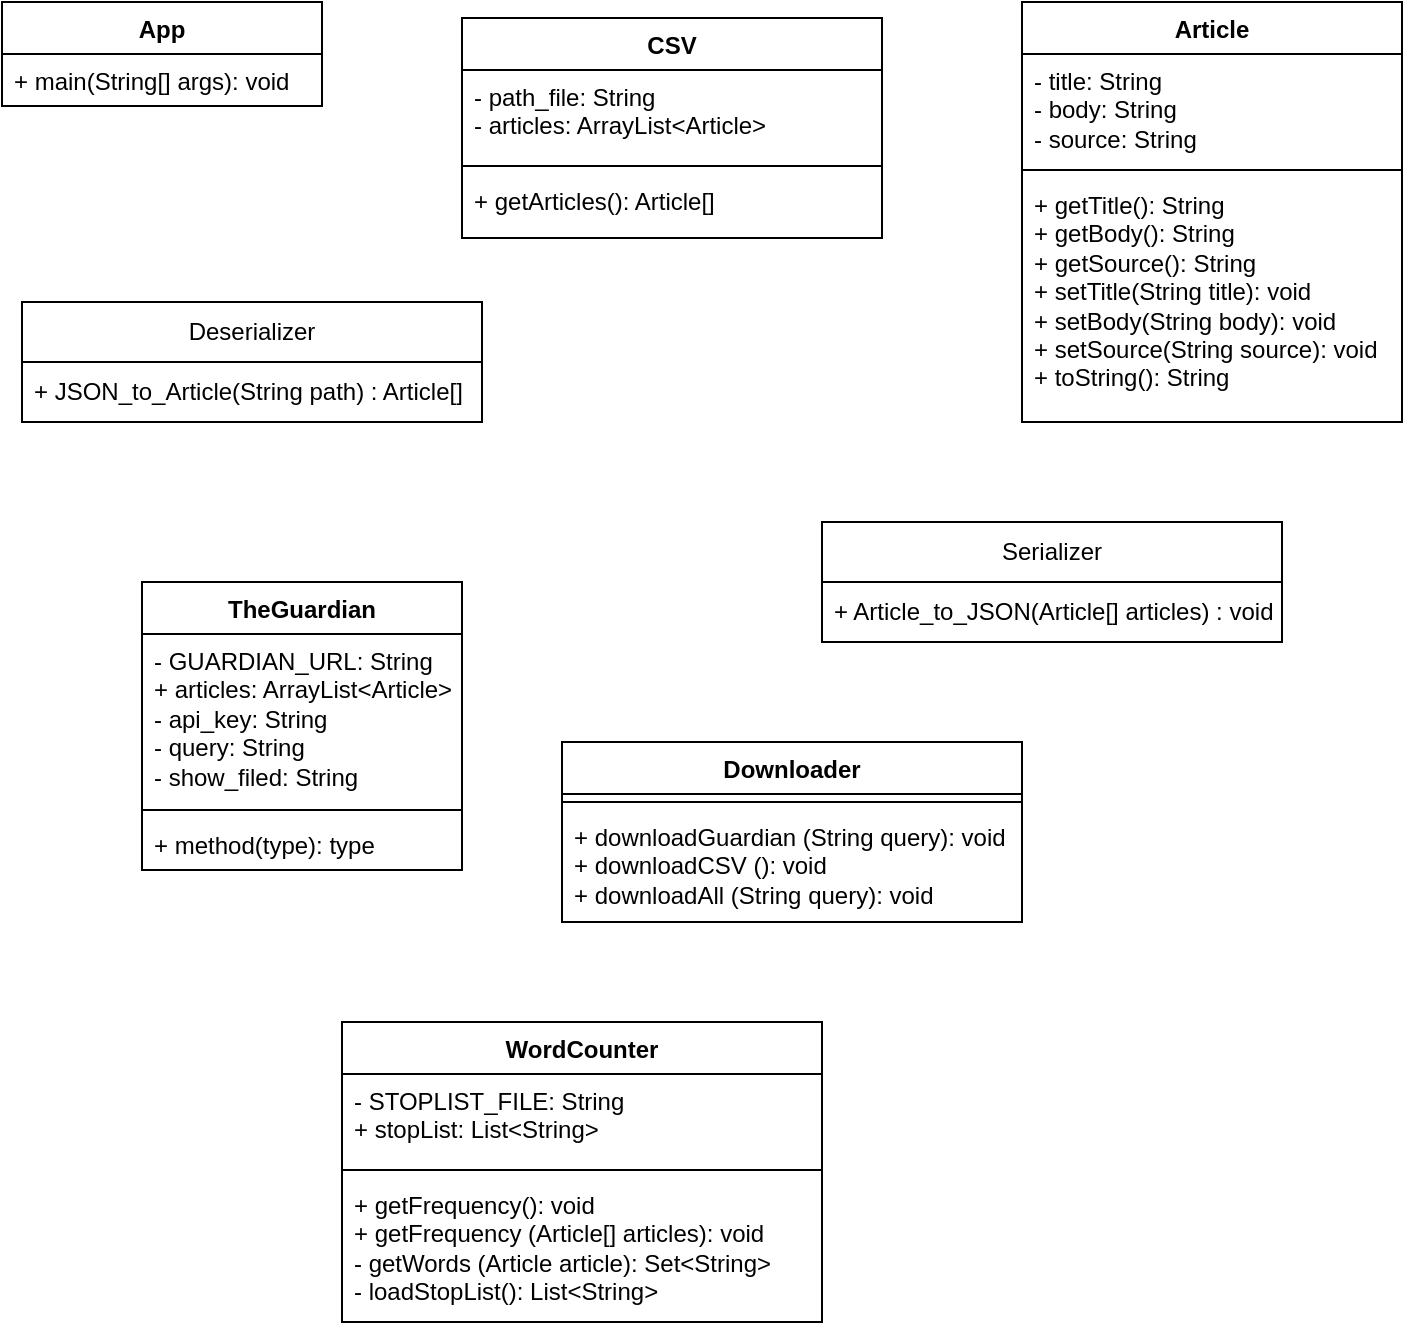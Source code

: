 <mxfile version="22.1.21" type="github">
  <diagram name="Pagina-1" id="2P4aa3pssk4NTrGcEHPz">
    <mxGraphModel dx="954" dy="524" grid="1" gridSize="10" guides="1" tooltips="1" connect="1" arrows="1" fold="1" page="1" pageScale="1" pageWidth="827" pageHeight="1169" math="0" shadow="0">
      <root>
        <mxCell id="0" />
        <mxCell id="1" parent="0" />
        <mxCell id="F7QynkWo7MFl05mpR1yM-1" value="Deserializer" style="swimlane;fontStyle=0;childLayout=stackLayout;horizontal=1;startSize=30;horizontalStack=0;resizeParent=1;resizeParentMax=0;resizeLast=0;collapsible=1;marginBottom=0;whiteSpace=wrap;html=1;" vertex="1" parent="1">
          <mxGeometry x="50" y="180" width="230" height="60" as="geometry">
            <mxRectangle x="140" y="290" width="100" height="30" as="alternateBounds" />
          </mxGeometry>
        </mxCell>
        <mxCell id="F7QynkWo7MFl05mpR1yM-2" value="+ JSON_to_Article(String path) : Article[]" style="text;strokeColor=none;fillColor=none;align=left;verticalAlign=middle;spacingLeft=4;spacingRight=4;overflow=hidden;points=[[0,0.5],[1,0.5]];portConstraint=eastwest;rotatable=0;whiteSpace=wrap;html=1;" vertex="1" parent="F7QynkWo7MFl05mpR1yM-1">
          <mxGeometry y="30" width="230" height="30" as="geometry" />
        </mxCell>
        <mxCell id="F7QynkWo7MFl05mpR1yM-5" value="Serializer" style="swimlane;fontStyle=0;childLayout=stackLayout;horizontal=1;startSize=30;horizontalStack=0;resizeParent=1;resizeParentMax=0;resizeLast=0;collapsible=1;marginBottom=0;whiteSpace=wrap;html=1;" vertex="1" parent="1">
          <mxGeometry x="450" y="290" width="230" height="60" as="geometry" />
        </mxCell>
        <mxCell id="F7QynkWo7MFl05mpR1yM-6" value="+ Article_to_JSON(Article[] articles) : void" style="text;strokeColor=none;fillColor=none;align=left;verticalAlign=middle;spacingLeft=4;spacingRight=4;overflow=hidden;points=[[0,0.5],[1,0.5]];portConstraint=eastwest;rotatable=0;whiteSpace=wrap;html=1;" vertex="1" parent="F7QynkWo7MFl05mpR1yM-5">
          <mxGeometry y="30" width="230" height="30" as="geometry" />
        </mxCell>
        <mxCell id="F7QynkWo7MFl05mpR1yM-15" value="Article" style="swimlane;fontStyle=1;align=center;verticalAlign=top;childLayout=stackLayout;horizontal=1;startSize=26;horizontalStack=0;resizeParent=1;resizeParentMax=0;resizeLast=0;collapsible=1;marginBottom=0;whiteSpace=wrap;html=1;" vertex="1" parent="1">
          <mxGeometry x="550" y="30" width="190" height="210" as="geometry" />
        </mxCell>
        <mxCell id="F7QynkWo7MFl05mpR1yM-16" value="- title: String&lt;br&gt;- body: String&lt;br&gt;- source: String" style="text;strokeColor=none;fillColor=none;align=left;verticalAlign=top;spacingLeft=4;spacingRight=4;overflow=hidden;rotatable=0;points=[[0,0.5],[1,0.5]];portConstraint=eastwest;whiteSpace=wrap;html=1;" vertex="1" parent="F7QynkWo7MFl05mpR1yM-15">
          <mxGeometry y="26" width="190" height="54" as="geometry" />
        </mxCell>
        <mxCell id="F7QynkWo7MFl05mpR1yM-17" value="" style="line;strokeWidth=1;fillColor=none;align=left;verticalAlign=middle;spacingTop=-1;spacingLeft=3;spacingRight=3;rotatable=0;labelPosition=right;points=[];portConstraint=eastwest;strokeColor=inherit;" vertex="1" parent="F7QynkWo7MFl05mpR1yM-15">
          <mxGeometry y="80" width="190" height="8" as="geometry" />
        </mxCell>
        <mxCell id="F7QynkWo7MFl05mpR1yM-18" value="+ getTitle(): String&lt;br&gt;+ getBody(): String&lt;br&gt;+ getSource(): String&lt;br&gt;+ setTitle(String title): void&lt;br&gt;+ setBody(String body): void&lt;br&gt;+ setSource(String source): void&lt;br&gt;+ toString(): String" style="text;strokeColor=none;fillColor=none;align=left;verticalAlign=top;spacingLeft=4;spacingRight=4;overflow=hidden;rotatable=0;points=[[0,0.5],[1,0.5]];portConstraint=eastwest;whiteSpace=wrap;html=1;" vertex="1" parent="F7QynkWo7MFl05mpR1yM-15">
          <mxGeometry y="88" width="190" height="122" as="geometry" />
        </mxCell>
        <mxCell id="F7QynkWo7MFl05mpR1yM-20" value="App" style="swimlane;fontStyle=1;align=center;verticalAlign=top;childLayout=stackLayout;horizontal=1;startSize=26;horizontalStack=0;resizeParent=1;resizeParentMax=0;resizeLast=0;collapsible=1;marginBottom=0;whiteSpace=wrap;html=1;" vertex="1" parent="1">
          <mxGeometry x="40" y="30" width="160" height="52" as="geometry" />
        </mxCell>
        <mxCell id="F7QynkWo7MFl05mpR1yM-23" value="+ main(String[] args): void" style="text;strokeColor=none;fillColor=none;align=left;verticalAlign=top;spacingLeft=4;spacingRight=4;overflow=hidden;rotatable=0;points=[[0,0.5],[1,0.5]];portConstraint=eastwest;whiteSpace=wrap;html=1;" vertex="1" parent="F7QynkWo7MFl05mpR1yM-20">
          <mxGeometry y="26" width="160" height="26" as="geometry" />
        </mxCell>
        <mxCell id="F7QynkWo7MFl05mpR1yM-24" value="CSV" style="swimlane;fontStyle=1;align=center;verticalAlign=top;childLayout=stackLayout;horizontal=1;startSize=26;horizontalStack=0;resizeParent=1;resizeParentMax=0;resizeLast=0;collapsible=1;marginBottom=0;whiteSpace=wrap;html=1;" vertex="1" parent="1">
          <mxGeometry x="270" y="38" width="210" height="110" as="geometry" />
        </mxCell>
        <mxCell id="F7QynkWo7MFl05mpR1yM-25" value="- path_file: String&lt;br&gt;- articles: ArrayList&amp;lt;Article&amp;gt;" style="text;strokeColor=none;fillColor=none;align=left;verticalAlign=top;spacingLeft=4;spacingRight=4;overflow=hidden;rotatable=0;points=[[0,0.5],[1,0.5]];portConstraint=eastwest;whiteSpace=wrap;html=1;" vertex="1" parent="F7QynkWo7MFl05mpR1yM-24">
          <mxGeometry y="26" width="210" height="44" as="geometry" />
        </mxCell>
        <mxCell id="F7QynkWo7MFl05mpR1yM-26" value="" style="line;strokeWidth=1;fillColor=none;align=left;verticalAlign=middle;spacingTop=-1;spacingLeft=3;spacingRight=3;rotatable=0;labelPosition=right;points=[];portConstraint=eastwest;strokeColor=inherit;" vertex="1" parent="F7QynkWo7MFl05mpR1yM-24">
          <mxGeometry y="70" width="210" height="8" as="geometry" />
        </mxCell>
        <mxCell id="F7QynkWo7MFl05mpR1yM-27" value="+ getArticles(): Article[]" style="text;strokeColor=none;fillColor=none;align=left;verticalAlign=top;spacingLeft=4;spacingRight=4;overflow=hidden;rotatable=0;points=[[0,0.5],[1,0.5]];portConstraint=eastwest;whiteSpace=wrap;html=1;" vertex="1" parent="F7QynkWo7MFl05mpR1yM-24">
          <mxGeometry y="78" width="210" height="32" as="geometry" />
        </mxCell>
        <mxCell id="F7QynkWo7MFl05mpR1yM-28" value="TheGuardian" style="swimlane;fontStyle=1;align=center;verticalAlign=top;childLayout=stackLayout;horizontal=1;startSize=26;horizontalStack=0;resizeParent=1;resizeParentMax=0;resizeLast=0;collapsible=1;marginBottom=0;whiteSpace=wrap;html=1;" vertex="1" parent="1">
          <mxGeometry x="110" y="320" width="160" height="144" as="geometry" />
        </mxCell>
        <mxCell id="F7QynkWo7MFl05mpR1yM-29" value="- GUARDIAN_URL: String&lt;br&gt;+ articles: ArrayList&amp;lt;Article&amp;gt;&lt;br&gt;- api_key: String&lt;br&gt;- query: String&lt;br&gt;- show_filed: String" style="text;strokeColor=none;fillColor=none;align=left;verticalAlign=top;spacingLeft=4;spacingRight=4;overflow=hidden;rotatable=0;points=[[0,0.5],[1,0.5]];portConstraint=eastwest;whiteSpace=wrap;html=1;" vertex="1" parent="F7QynkWo7MFl05mpR1yM-28">
          <mxGeometry y="26" width="160" height="84" as="geometry" />
        </mxCell>
        <mxCell id="F7QynkWo7MFl05mpR1yM-30" value="" style="line;strokeWidth=1;fillColor=none;align=left;verticalAlign=middle;spacingTop=-1;spacingLeft=3;spacingRight=3;rotatable=0;labelPosition=right;points=[];portConstraint=eastwest;strokeColor=inherit;" vertex="1" parent="F7QynkWo7MFl05mpR1yM-28">
          <mxGeometry y="110" width="160" height="8" as="geometry" />
        </mxCell>
        <mxCell id="F7QynkWo7MFl05mpR1yM-31" value="+ method(type): type" style="text;strokeColor=none;fillColor=none;align=left;verticalAlign=top;spacingLeft=4;spacingRight=4;overflow=hidden;rotatable=0;points=[[0,0.5],[1,0.5]];portConstraint=eastwest;whiteSpace=wrap;html=1;" vertex="1" parent="F7QynkWo7MFl05mpR1yM-28">
          <mxGeometry y="118" width="160" height="26" as="geometry" />
        </mxCell>
        <mxCell id="F7QynkWo7MFl05mpR1yM-32" value="Downloader" style="swimlane;fontStyle=1;align=center;verticalAlign=top;childLayout=stackLayout;horizontal=1;startSize=26;horizontalStack=0;resizeParent=1;resizeParentMax=0;resizeLast=0;collapsible=1;marginBottom=0;whiteSpace=wrap;html=1;" vertex="1" parent="1">
          <mxGeometry x="320" y="400" width="230" height="90" as="geometry" />
        </mxCell>
        <mxCell id="F7QynkWo7MFl05mpR1yM-34" value="" style="line;strokeWidth=1;fillColor=none;align=left;verticalAlign=middle;spacingTop=-1;spacingLeft=3;spacingRight=3;rotatable=0;labelPosition=right;points=[];portConstraint=eastwest;strokeColor=inherit;" vertex="1" parent="F7QynkWo7MFl05mpR1yM-32">
          <mxGeometry y="26" width="230" height="8" as="geometry" />
        </mxCell>
        <mxCell id="F7QynkWo7MFl05mpR1yM-35" value="+ downloadGuardian (String query): void&lt;br&gt;+ downloadCSV (): void&lt;br&gt;+ downloadAll (String query): void" style="text;strokeColor=none;fillColor=none;align=left;verticalAlign=top;spacingLeft=4;spacingRight=4;overflow=hidden;rotatable=0;points=[[0,0.5],[1,0.5]];portConstraint=eastwest;whiteSpace=wrap;html=1;" vertex="1" parent="F7QynkWo7MFl05mpR1yM-32">
          <mxGeometry y="34" width="230" height="56" as="geometry" />
        </mxCell>
        <mxCell id="F7QynkWo7MFl05mpR1yM-36" value="WordCounter" style="swimlane;fontStyle=1;align=center;verticalAlign=top;childLayout=stackLayout;horizontal=1;startSize=26;horizontalStack=0;resizeParent=1;resizeParentMax=0;resizeLast=0;collapsible=1;marginBottom=0;whiteSpace=wrap;html=1;" vertex="1" parent="1">
          <mxGeometry x="210" y="540" width="240" height="150" as="geometry" />
        </mxCell>
        <mxCell id="F7QynkWo7MFl05mpR1yM-37" value="- STOPLIST_FILE: String&lt;br&gt;+ stopList: List&amp;lt;String&amp;gt;" style="text;strokeColor=none;fillColor=none;align=left;verticalAlign=top;spacingLeft=4;spacingRight=4;overflow=hidden;rotatable=0;points=[[0,0.5],[1,0.5]];portConstraint=eastwest;whiteSpace=wrap;html=1;" vertex="1" parent="F7QynkWo7MFl05mpR1yM-36">
          <mxGeometry y="26" width="240" height="44" as="geometry" />
        </mxCell>
        <mxCell id="F7QynkWo7MFl05mpR1yM-38" value="" style="line;strokeWidth=1;fillColor=none;align=left;verticalAlign=middle;spacingTop=-1;spacingLeft=3;spacingRight=3;rotatable=0;labelPosition=right;points=[];portConstraint=eastwest;strokeColor=inherit;" vertex="1" parent="F7QynkWo7MFl05mpR1yM-36">
          <mxGeometry y="70" width="240" height="8" as="geometry" />
        </mxCell>
        <mxCell id="F7QynkWo7MFl05mpR1yM-39" value="+ getFrequency(): void&lt;br&gt;+ getFrequency (Article[] articles): void&lt;br&gt;- getWords (Article article): Set&amp;lt;String&amp;gt;&lt;br&gt;- loadStopList(): List&amp;lt;String&amp;gt;" style="text;strokeColor=none;fillColor=none;align=left;verticalAlign=top;spacingLeft=4;spacingRight=4;overflow=hidden;rotatable=0;points=[[0,0.5],[1,0.5]];portConstraint=eastwest;whiteSpace=wrap;html=1;" vertex="1" parent="F7QynkWo7MFl05mpR1yM-36">
          <mxGeometry y="78" width="240" height="72" as="geometry" />
        </mxCell>
      </root>
    </mxGraphModel>
  </diagram>
</mxfile>
